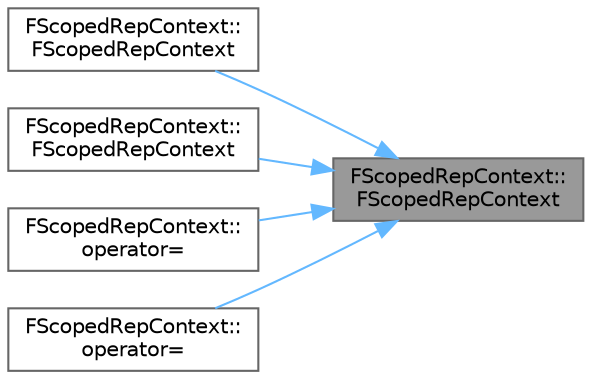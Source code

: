 digraph "FScopedRepContext::FScopedRepContext"
{
 // INTERACTIVE_SVG=YES
 // LATEX_PDF_SIZE
  bgcolor="transparent";
  edge [fontname=Helvetica,fontsize=10,labelfontname=Helvetica,labelfontsize=10];
  node [fontname=Helvetica,fontsize=10,shape=box,height=0.2,width=0.4];
  rankdir="RL";
  Node1 [id="Node000001",label="FScopedRepContext::\lFScopedRepContext",height=0.2,width=0.4,color="gray40", fillcolor="grey60", style="filled", fontcolor="black",tooltip=" "];
  Node1 -> Node2 [id="edge1_Node000001_Node000002",dir="back",color="steelblue1",style="solid",tooltip=" "];
  Node2 [id="Node000002",label="FScopedRepContext::\lFScopedRepContext",height=0.2,width=0.4,color="grey40", fillcolor="white", style="filled",URL="$d9/db3/structFScopedRepContext.html#ac92d70db97ac081a62cae3b0eafc5232",tooltip=" "];
  Node1 -> Node3 [id="edge2_Node000001_Node000003",dir="back",color="steelblue1",style="solid",tooltip=" "];
  Node3 [id="Node000003",label="FScopedRepContext::\lFScopedRepContext",height=0.2,width=0.4,color="grey40", fillcolor="white", style="filled",URL="$d9/db3/structFScopedRepContext.html#a6e2bddfa572fe583367821f9c6581ed4",tooltip=" "];
  Node1 -> Node4 [id="edge3_Node000001_Node000004",dir="back",color="steelblue1",style="solid",tooltip=" "];
  Node4 [id="Node000004",label="FScopedRepContext::\loperator=",height=0.2,width=0.4,color="grey40", fillcolor="white", style="filled",URL="$d9/db3/structFScopedRepContext.html#ab368e86d88f5f492701958199061871e",tooltip=" "];
  Node1 -> Node5 [id="edge4_Node000001_Node000005",dir="back",color="steelblue1",style="solid",tooltip=" "];
  Node5 [id="Node000005",label="FScopedRepContext::\loperator=",height=0.2,width=0.4,color="grey40", fillcolor="white", style="filled",URL="$d9/db3/structFScopedRepContext.html#adbc57b4d8784bf513d8f7a81bde4252e",tooltip=" "];
}
